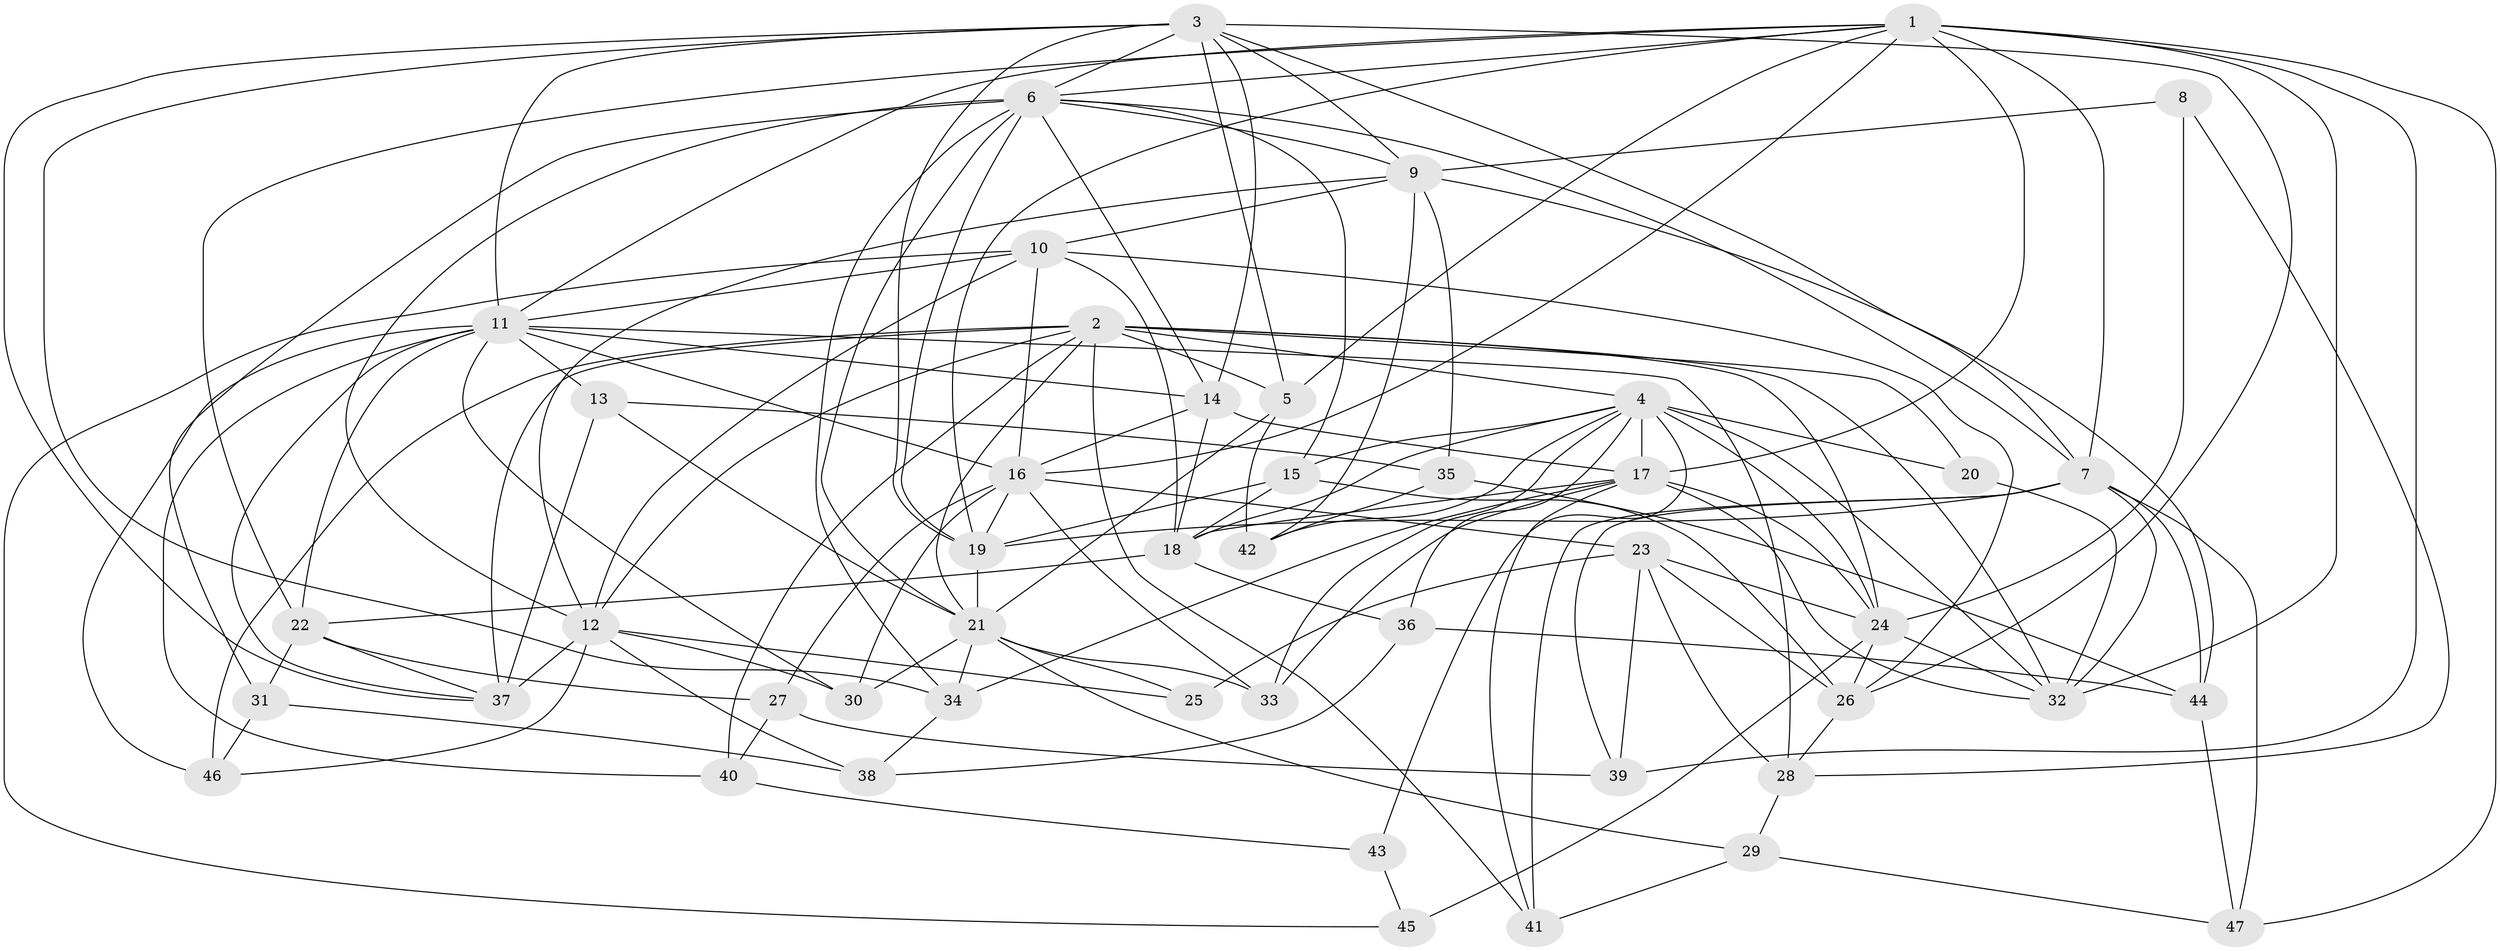 // original degree distribution, {4: 1.0}
// Generated by graph-tools (version 1.1) at 2025/53/03/04/25 22:53:51]
// undirected, 47 vertices, 143 edges
graph export_dot {
  node [color=gray90,style=filled];
  1;
  2;
  3;
  4;
  5;
  6;
  7;
  8;
  9;
  10;
  11;
  12;
  13;
  14;
  15;
  16;
  17;
  18;
  19;
  20;
  21;
  22;
  23;
  24;
  25;
  26;
  27;
  28;
  29;
  30;
  31;
  32;
  33;
  34;
  35;
  36;
  37;
  38;
  39;
  40;
  41;
  42;
  43;
  44;
  45;
  46;
  47;
  1 -- 5 [weight=1.0];
  1 -- 6 [weight=1.0];
  1 -- 7 [weight=1.0];
  1 -- 11 [weight=1.0];
  1 -- 16 [weight=1.0];
  1 -- 17 [weight=1.0];
  1 -- 19 [weight=1.0];
  1 -- 22 [weight=1.0];
  1 -- 32 [weight=2.0];
  1 -- 39 [weight=1.0];
  1 -- 47 [weight=1.0];
  2 -- 4 [weight=1.0];
  2 -- 5 [weight=1.0];
  2 -- 12 [weight=1.0];
  2 -- 20 [weight=2.0];
  2 -- 21 [weight=1.0];
  2 -- 24 [weight=1.0];
  2 -- 32 [weight=1.0];
  2 -- 37 [weight=1.0];
  2 -- 40 [weight=1.0];
  2 -- 41 [weight=1.0];
  2 -- 46 [weight=1.0];
  3 -- 5 [weight=2.0];
  3 -- 6 [weight=1.0];
  3 -- 7 [weight=1.0];
  3 -- 9 [weight=1.0];
  3 -- 11 [weight=1.0];
  3 -- 14 [weight=1.0];
  3 -- 19 [weight=2.0];
  3 -- 26 [weight=1.0];
  3 -- 34 [weight=1.0];
  3 -- 37 [weight=1.0];
  4 -- 15 [weight=1.0];
  4 -- 17 [weight=1.0];
  4 -- 18 [weight=1.0];
  4 -- 20 [weight=1.0];
  4 -- 24 [weight=1.0];
  4 -- 32 [weight=1.0];
  4 -- 33 [weight=1.0];
  4 -- 36 [weight=1.0];
  4 -- 42 [weight=1.0];
  4 -- 43 [weight=2.0];
  5 -- 21 [weight=3.0];
  5 -- 42 [weight=1.0];
  6 -- 7 [weight=1.0];
  6 -- 9 [weight=1.0];
  6 -- 12 [weight=1.0];
  6 -- 14 [weight=1.0];
  6 -- 15 [weight=1.0];
  6 -- 19 [weight=2.0];
  6 -- 21 [weight=1.0];
  6 -- 31 [weight=1.0];
  6 -- 34 [weight=1.0];
  7 -- 19 [weight=1.0];
  7 -- 32 [weight=1.0];
  7 -- 39 [weight=1.0];
  7 -- 41 [weight=1.0];
  7 -- 44 [weight=4.0];
  7 -- 47 [weight=1.0];
  8 -- 9 [weight=1.0];
  8 -- 24 [weight=2.0];
  8 -- 28 [weight=1.0];
  9 -- 10 [weight=1.0];
  9 -- 12 [weight=1.0];
  9 -- 35 [weight=1.0];
  9 -- 42 [weight=1.0];
  9 -- 44 [weight=1.0];
  10 -- 11 [weight=1.0];
  10 -- 12 [weight=1.0];
  10 -- 16 [weight=2.0];
  10 -- 18 [weight=1.0];
  10 -- 26 [weight=1.0];
  10 -- 45 [weight=1.0];
  11 -- 13 [weight=1.0];
  11 -- 14 [weight=1.0];
  11 -- 16 [weight=1.0];
  11 -- 22 [weight=1.0];
  11 -- 28 [weight=1.0];
  11 -- 30 [weight=1.0];
  11 -- 37 [weight=1.0];
  11 -- 40 [weight=1.0];
  11 -- 46 [weight=1.0];
  12 -- 25 [weight=2.0];
  12 -- 30 [weight=1.0];
  12 -- 37 [weight=3.0];
  12 -- 38 [weight=1.0];
  12 -- 46 [weight=1.0];
  13 -- 21 [weight=1.0];
  13 -- 35 [weight=1.0];
  13 -- 37 [weight=1.0];
  14 -- 16 [weight=1.0];
  14 -- 17 [weight=1.0];
  14 -- 18 [weight=1.0];
  15 -- 18 [weight=1.0];
  15 -- 19 [weight=2.0];
  15 -- 26 [weight=1.0];
  16 -- 19 [weight=1.0];
  16 -- 23 [weight=1.0];
  16 -- 27 [weight=1.0];
  16 -- 30 [weight=1.0];
  16 -- 33 [weight=1.0];
  17 -- 18 [weight=2.0];
  17 -- 24 [weight=2.0];
  17 -- 32 [weight=1.0];
  17 -- 33 [weight=1.0];
  17 -- 34 [weight=2.0];
  17 -- 41 [weight=1.0];
  18 -- 22 [weight=1.0];
  18 -- 36 [weight=1.0];
  19 -- 21 [weight=1.0];
  20 -- 32 [weight=1.0];
  21 -- 25 [weight=1.0];
  21 -- 29 [weight=1.0];
  21 -- 30 [weight=1.0];
  21 -- 33 [weight=1.0];
  21 -- 34 [weight=1.0];
  22 -- 27 [weight=1.0];
  22 -- 31 [weight=1.0];
  22 -- 37 [weight=1.0];
  23 -- 24 [weight=1.0];
  23 -- 25 [weight=1.0];
  23 -- 26 [weight=1.0];
  23 -- 28 [weight=1.0];
  23 -- 39 [weight=1.0];
  24 -- 26 [weight=2.0];
  24 -- 32 [weight=1.0];
  24 -- 45 [weight=2.0];
  26 -- 28 [weight=2.0];
  27 -- 39 [weight=1.0];
  27 -- 40 [weight=1.0];
  28 -- 29 [weight=1.0];
  29 -- 41 [weight=1.0];
  29 -- 47 [weight=1.0];
  31 -- 38 [weight=1.0];
  31 -- 46 [weight=1.0];
  34 -- 38 [weight=1.0];
  35 -- 42 [weight=1.0];
  35 -- 44 [weight=1.0];
  36 -- 38 [weight=1.0];
  36 -- 44 [weight=1.0];
  40 -- 43 [weight=1.0];
  43 -- 45 [weight=1.0];
  44 -- 47 [weight=1.0];
}
